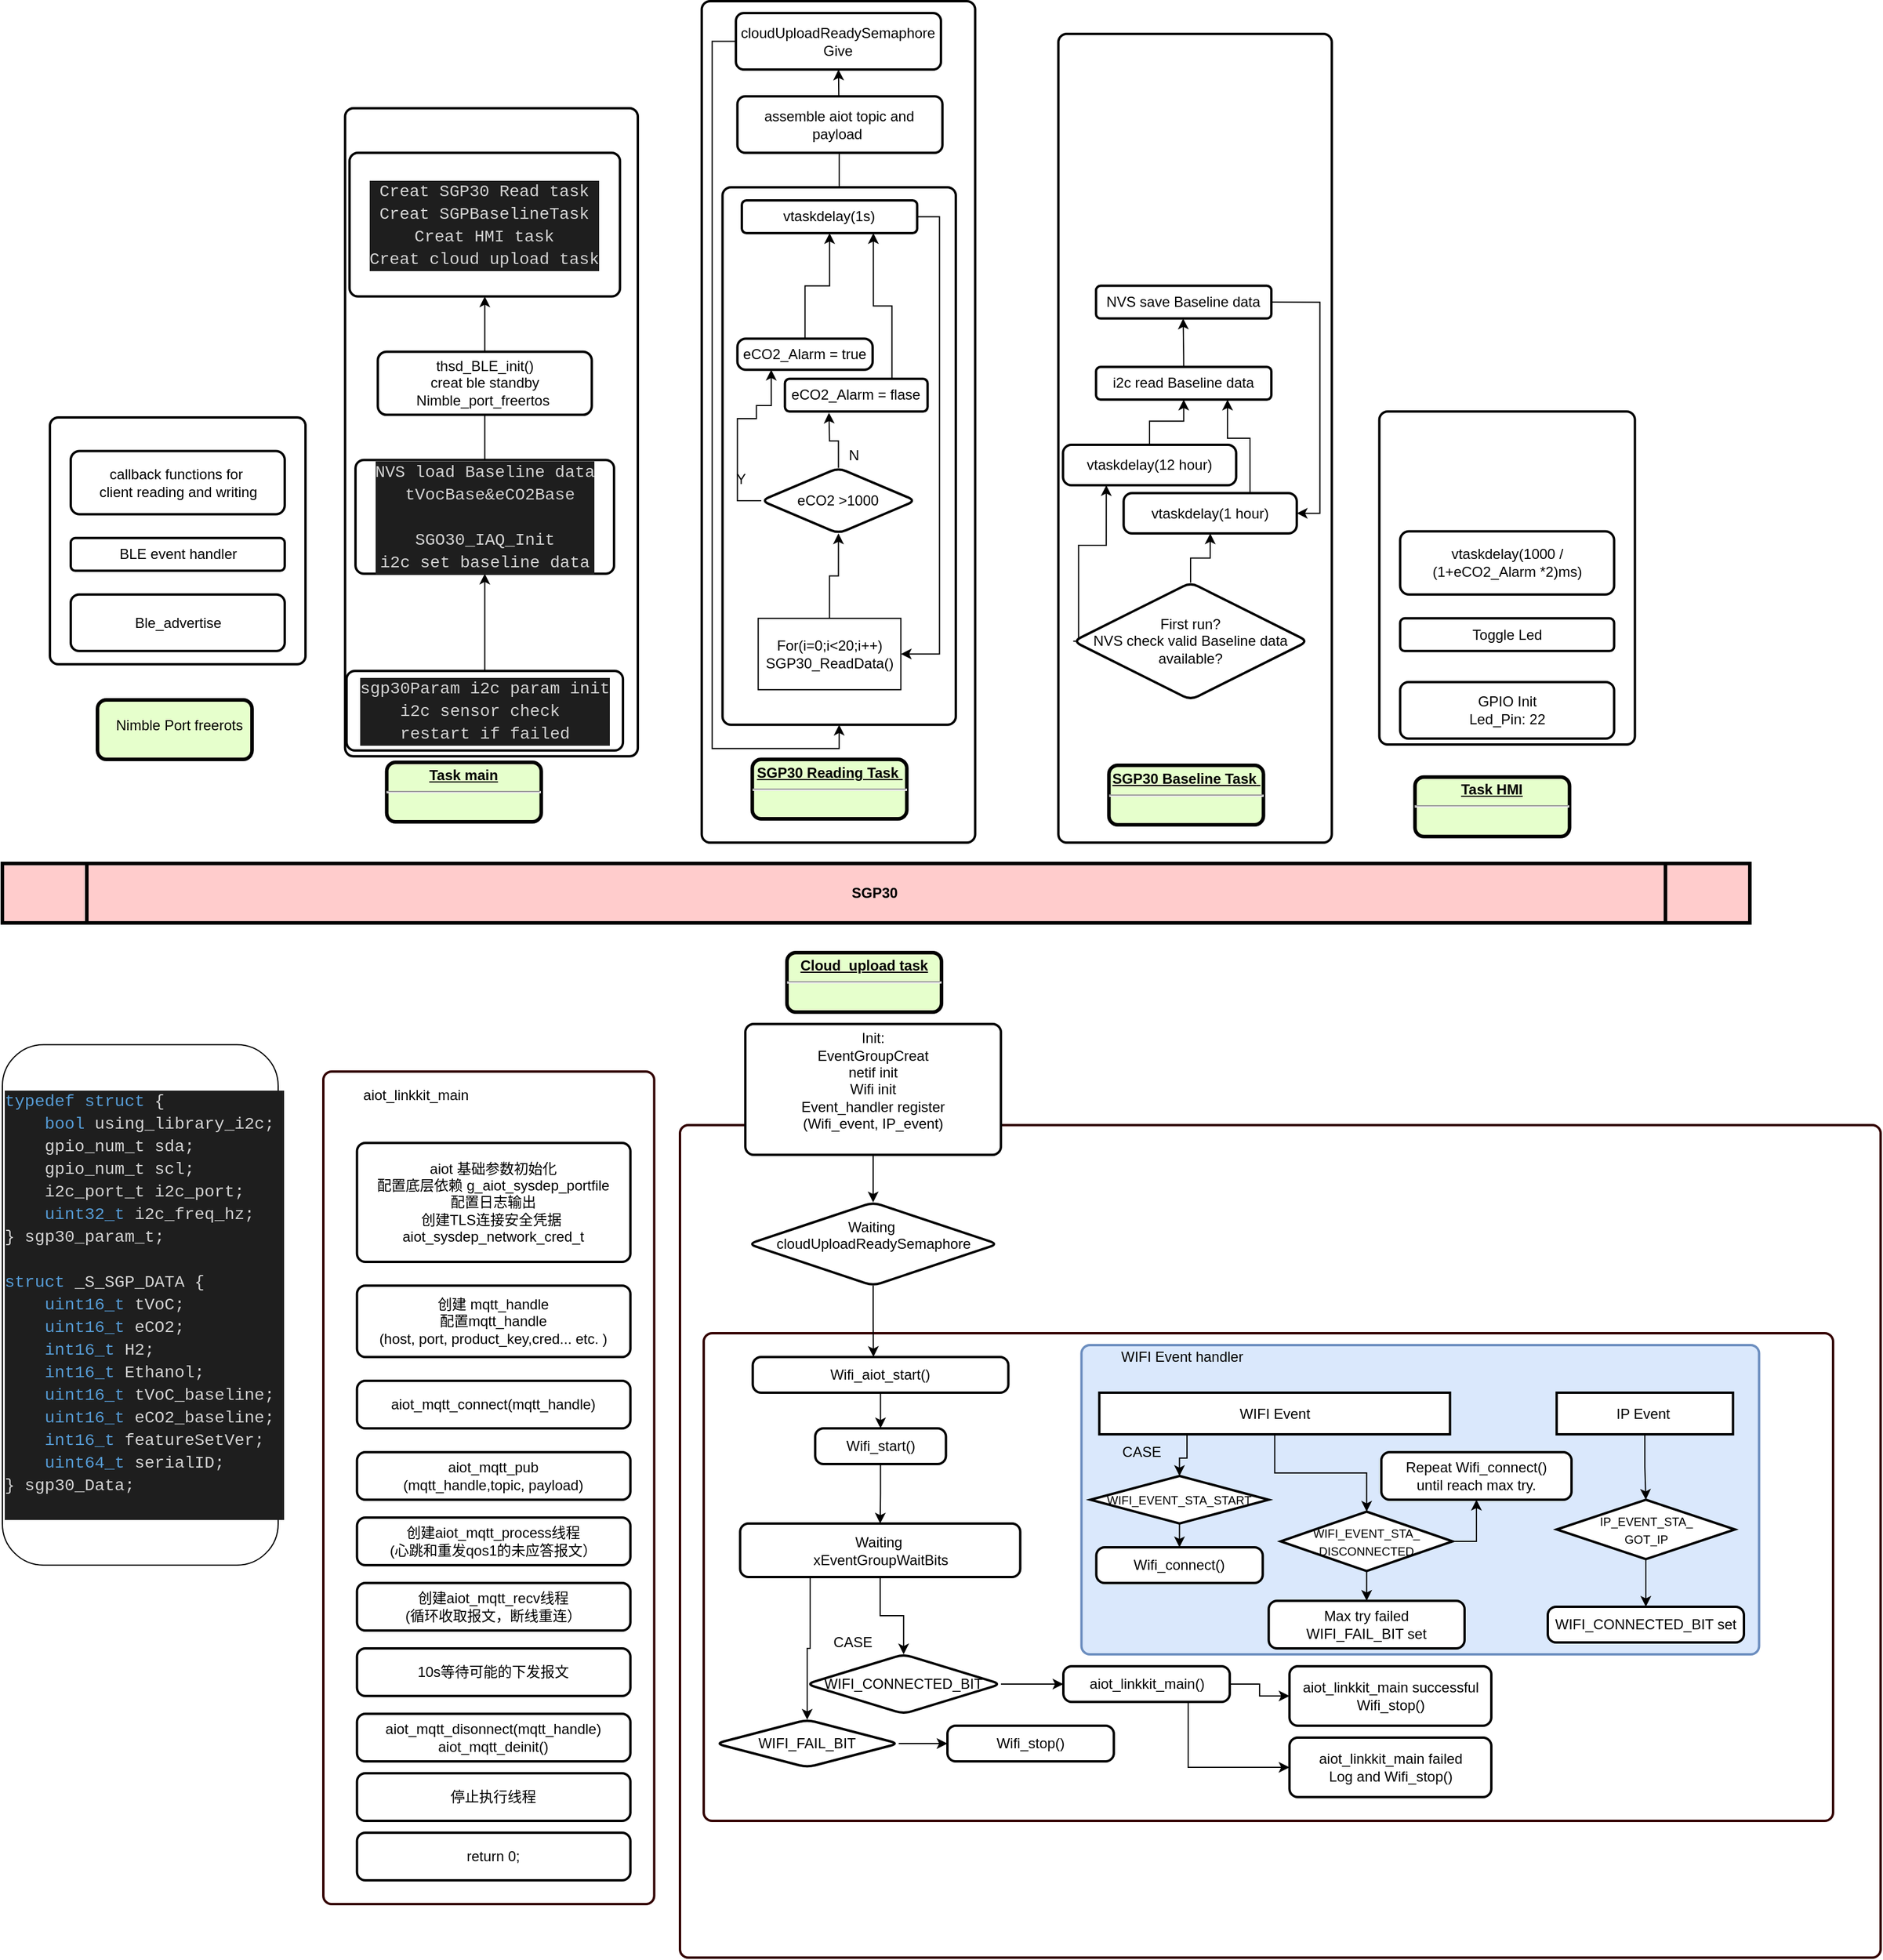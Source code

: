 <mxfile version="14.4.6" type="github"><diagram id="aIBNMCLB5vegAtX76ae7" name="Page-1"><mxGraphModel dx="1662" dy="794" grid="1" gridSize="10" guides="1" tooltips="1" connect="1" arrows="1" fold="1" page="1" pageScale="1" pageWidth="827" pageHeight="1169" math="0" shadow="0"><root><mxCell id="0"/><mxCell id="1" parent="0"/><mxCell id="AfuzpafGXzma_KmkaQMy-56" value="" style="rounded=1;whiteSpace=wrap;html=1;absoluteArcSize=1;arcSize=14;strokeWidth=2;fillColor=#FFFFFF;strokeColor=#330000;" parent="1" vertex="1"><mxGeometry x="600" y="965" width="1010" height="700" as="geometry"/></mxCell><mxCell id="AfuzpafGXzma_KmkaQMy-65" value="" style="rounded=1;whiteSpace=wrap;html=1;absoluteArcSize=1;arcSize=14;strokeWidth=2;fillColor=#FFFFFF;strokeColor=#330000;" parent="1" vertex="1"><mxGeometry x="620" y="1140" width="950" height="410" as="geometry"/></mxCell><mxCell id="AfuzpafGXzma_KmkaQMy-71" value="" style="edgeStyle=orthogonalEdgeStyle;rounded=0;orthogonalLoop=1;jettySize=auto;html=1;" parent="1" source="AfuzpafGXzma_KmkaQMy-57" target="AfuzpafGXzma_KmkaQMy-54" edge="1"><mxGeometry relative="1" as="geometry"/></mxCell><mxCell id="AfuzpafGXzma_KmkaQMy-57" value="Waiting&amp;nbsp;&lt;br&gt;xEventGroupWaitBits" style="rounded=1;whiteSpace=wrap;html=1;absoluteArcSize=1;arcSize=14;strokeWidth=2;" parent="1" vertex="1"><mxGeometry x="650.62" y="1300" width="235.62" height="45" as="geometry"/></mxCell><mxCell id="1z75fBFgBHhC1uhvndQV-83" value="" style="rounded=1;whiteSpace=wrap;html=1;absoluteArcSize=1;arcSize=14;strokeWidth=2;" parent="1" vertex="1"><mxGeometry x="618.31" y="20" width="230" height="707.5" as="geometry"/></mxCell><mxCell id="AfuzpafGXzma_KmkaQMy-3" value="" style="edgeStyle=orthogonalEdgeStyle;rounded=0;orthogonalLoop=1;jettySize=auto;html=1;" parent="1" source="qpSUApoE_brRs-mtpVLS-18" target="AfuzpafGXzma_KmkaQMy-2" edge="1"><mxGeometry relative="1" as="geometry"/></mxCell><mxCell id="qpSUApoE_brRs-mtpVLS-18" value="" style="rounded=1;whiteSpace=wrap;html=1;absoluteArcSize=1;arcSize=14;strokeWidth=2;" parent="1" vertex="1"><mxGeometry x="635.79" y="176.47" width="196.25" height="451.9" as="geometry"/></mxCell><mxCell id="qpSUApoE_brRs-mtpVLS-30" value="" style="rounded=1;whiteSpace=wrap;html=1;absoluteArcSize=1;arcSize=14;strokeWidth=2;" parent="1" vertex="1"><mxGeometry x="1188.31" y="365" width="215" height="280" as="geometry"/></mxCell><mxCell id="1z75fBFgBHhC1uhvndQV-82" value="" style="rounded=1;whiteSpace=wrap;html=1;absoluteArcSize=1;arcSize=14;strokeWidth=2;" parent="1" vertex="1"><mxGeometry x="318.31" y="110" width="246.23" height="544.92" as="geometry"/></mxCell><mxCell id="1z75fBFgBHhC1uhvndQV-1" value="SGP30 " style="shape=process;whiteSpace=wrap;align=center;verticalAlign=middle;size=0.048;fontStyle=1;strokeWidth=3;fillColor=#FFCCCC" parent="1" vertex="1"><mxGeometry x="30" y="745" width="1470" height="50" as="geometry"/></mxCell><mxCell id="1z75fBFgBHhC1uhvndQV-2" value="&lt;p style=&quot;margin: 0px ; margin-top: 4px ; text-align: center ; text-decoration: underline&quot;&gt;&lt;strong&gt;&lt;strong&gt;Task&lt;/strong&gt;&amp;nbsp;main&lt;br&gt;&lt;/strong&gt;&lt;/p&gt;&lt;hr&gt;&lt;p style=&quot;margin: 0px ; margin-left: 8px&quot;&gt;&lt;br&gt;&lt;/p&gt;" style="verticalAlign=middle;align=center;overflow=fill;fontSize=12;fontFamily=Helvetica;html=1;rounded=1;fontStyle=1;strokeWidth=3;fillColor=#E6FFCC" parent="1" vertex="1"><mxGeometry x="353.31" y="660" width="130" height="50" as="geometry"/></mxCell><mxCell id="1z75fBFgBHhC1uhvndQV-80" value="" style="edgeStyle=orthogonalEdgeStyle;rounded=0;orthogonalLoop=1;jettySize=auto;html=1;" parent="1" source="1z75fBFgBHhC1uhvndQV-3" target="1z75fBFgBHhC1uhvndQV-4" edge="1"><mxGeometry relative="1" as="geometry"/></mxCell><mxCell id="1z75fBFgBHhC1uhvndQV-3" value="&lt;div style=&quot;color: rgb(212 , 212 , 212) ; background-color: rgb(30 , 30 , 30) ; font-family: &amp;#34;consolas&amp;#34; , &amp;#34;courier new&amp;#34; , monospace ; line-height: 19px&quot;&gt;&lt;div style=&quot;font-family: &amp;#34;consolas&amp;#34; , &amp;#34;courier new&amp;#34; , monospace ; font-size: 14px ; line-height: 19px&quot;&gt;sgp30Param i2c param init&lt;/div&gt;&lt;div style=&quot;font-family: &amp;#34;consolas&amp;#34; , &amp;#34;courier new&amp;#34; , monospace ; font-size: 14px ; line-height: 19px&quot;&gt;i2c sensor check&amp;nbsp;&lt;/div&gt;&lt;div style=&quot;font-family: &amp;#34;consolas&amp;#34; , &amp;#34;courier new&amp;#34; , monospace ; font-size: 14px ; line-height: 19px&quot;&gt;restart if failed&lt;/div&gt;&lt;/div&gt;" style="rounded=1;whiteSpace=wrap;html=1;absoluteArcSize=1;arcSize=14;strokeWidth=2;" parent="1" vertex="1"><mxGeometry x="319.55" y="583.13" width="232.49" height="66.87" as="geometry"/></mxCell><mxCell id="qpSUApoE_brRs-mtpVLS-2" value="" style="edgeStyle=orthogonalEdgeStyle;rounded=0;orthogonalLoop=1;jettySize=auto;html=1;" parent="1" source="1z75fBFgBHhC1uhvndQV-4" target="qpSUApoE_brRs-mtpVLS-1" edge="1"><mxGeometry relative="1" as="geometry"/></mxCell><mxCell id="1z75fBFgBHhC1uhvndQV-4" value="&lt;div style=&quot;color: rgb(212 , 212 , 212) ; background-color: rgb(30 , 30 , 30) ; font-family: &amp;#34;consolas&amp;#34; , &amp;#34;courier new&amp;#34; , monospace ; font-size: 14px ; line-height: 19px&quot;&gt;NVS load Baseline data&lt;/div&gt;&lt;div style=&quot;color: rgb(212 , 212 , 212) ; background-color: rgb(30 , 30 , 30) ; font-family: &amp;#34;consolas&amp;#34; , &amp;#34;courier new&amp;#34; , monospace ; font-size: 14px ; line-height: 19px&quot;&gt;&amp;nbsp;tVocBase&amp;amp;eCO2Base&lt;/div&gt;&lt;div style=&quot;color: rgb(212 , 212 , 212) ; background-color: rgb(30 , 30 , 30) ; font-family: &amp;#34;consolas&amp;#34; , &amp;#34;courier new&amp;#34; , monospace ; font-size: 14px ; line-height: 19px&quot;&gt;&lt;br&gt;&lt;/div&gt;&lt;div style=&quot;color: rgb(212 , 212 , 212) ; background-color: rgb(30 , 30 , 30) ; font-family: &amp;#34;consolas&amp;#34; , &amp;#34;courier new&amp;#34; , monospace ; font-size: 14px ; line-height: 19px&quot;&gt;SGO30_IAQ_Init&lt;/div&gt;&lt;div style=&quot;color: rgb(212 , 212 , 212) ; background-color: rgb(30 , 30 , 30) ; font-family: &amp;#34;consolas&amp;#34; , &amp;#34;courier new&amp;#34; , monospace ; font-size: 14px ; line-height: 19px&quot;&gt;i2c set baseline data&lt;/div&gt;" style="rounded=1;whiteSpace=wrap;html=1;absoluteArcSize=1;arcSize=14;strokeWidth=2;" parent="1" vertex="1"><mxGeometry x="327.05" y="405.74" width="217.5" height="95.62" as="geometry"/></mxCell><mxCell id="1z75fBFgBHhC1uhvndQV-7" value="&lt;p style=&quot;margin: 0px ; margin-top: 4px ; text-align: center ; text-decoration: underline&quot;&gt;&lt;strong&gt;&lt;strong&gt;SGP30 Reading Task&lt;/strong&gt;&amp;nbsp;&lt;br&gt;&lt;/strong&gt;&lt;/p&gt;&lt;hr&gt;&lt;p style=&quot;margin: 0px ; margin-left: 8px&quot;&gt;&lt;br&gt;&lt;/p&gt;" style="verticalAlign=middle;align=center;overflow=fill;fontSize=12;fontFamily=Helvetica;html=1;rounded=1;fontStyle=1;strokeWidth=3;fillColor=#E6FFCC" parent="1" vertex="1"><mxGeometry x="660.82" y="657.5" width="130" height="50" as="geometry"/></mxCell><mxCell id="qpSUApoE_brRs-mtpVLS-1" value="&lt;div style=&quot;color: rgb(212 , 212 , 212) ; background-color: rgb(30 , 30 , 30) ; font-family: &amp;#34;consolas&amp;#34; , &amp;#34;courier new&amp;#34; , monospace ; font-size: 14px ; line-height: 19px&quot;&gt;Creat SGP30 Read task&lt;/div&gt;&lt;div style=&quot;color: rgb(212 , 212 , 212) ; background-color: rgb(30 , 30 , 30) ; font-family: &amp;#34;consolas&amp;#34; , &amp;#34;courier new&amp;#34; , monospace ; font-size: 14px ; line-height: 19px&quot;&gt;Creat SGPBaselineTask&lt;/div&gt;&lt;div style=&quot;color: rgb(212 , 212 , 212) ; background-color: rgb(30 , 30 , 30) ; font-family: &amp;#34;consolas&amp;#34; , &amp;#34;courier new&amp;#34; , monospace ; font-size: 14px ; line-height: 19px&quot;&gt;Creat HMI task&lt;/div&gt;&lt;div style=&quot;color: rgb(212 , 212 , 212) ; background-color: rgb(30 , 30 , 30) ; font-family: &amp;#34;consolas&amp;#34; , &amp;#34;courier new&amp;#34; , monospace ; font-size: 14px ; line-height: 19px&quot;&gt;Creat cloud upload task&lt;/div&gt;" style="rounded=1;whiteSpace=wrap;html=1;absoluteArcSize=1;arcSize=14;strokeWidth=2;" parent="1" vertex="1"><mxGeometry x="322.06" y="147.5" width="227.49" height="120.7" as="geometry"/></mxCell><mxCell id="qpSUApoE_brRs-mtpVLS-3" value="eCO2 &amp;gt;1000" style="rhombus;whiteSpace=wrap;html=1;rounded=1;strokeWidth=2;arcSize=14;" parent="1" vertex="1"><mxGeometry x="668.31" y="412.42" width="130" height="55.08" as="geometry"/></mxCell><mxCell id="qpSUApoE_brRs-mtpVLS-11" value="" style="edgeStyle=orthogonalEdgeStyle;rounded=0;orthogonalLoop=1;jettySize=auto;html=1;entryX=0.25;entryY=1;entryDx=0;entryDy=0;exitX=0;exitY=0.5;exitDx=0;exitDy=0;" parent="1" source="qpSUApoE_brRs-mtpVLS-3" target="qpSUApoE_brRs-mtpVLS-12" edge="1"><mxGeometry relative="1" as="geometry"><mxPoint x="658.34" y="399.7" as="sourcePoint"/><mxPoint x="568.31" y="457.34" as="targetPoint"/><Array as="points"><mxPoint x="648.31" y="440"/><mxPoint x="648.31" y="371"/><mxPoint x="664.31" y="371"/><mxPoint x="664.31" y="360"/><mxPoint x="676.31" y="360"/></Array></mxGeometry></mxCell><mxCell id="3Hrfc6jVErraSraYbf2L-2" value="" style="edgeStyle=orthogonalEdgeStyle;rounded=0;orthogonalLoop=1;jettySize=auto;html=1;" parent="1" source="qpSUApoE_brRs-mtpVLS-12" target="Un01HnfKfebli6_bDrwn-10" edge="1"><mxGeometry relative="1" as="geometry"/></mxCell><mxCell id="qpSUApoE_brRs-mtpVLS-12" value="eCO2_Alarm = true" style="rounded=1;whiteSpace=wrap;html=1;absoluteArcSize=1;arcSize=14;strokeWidth=2;" parent="1" vertex="1"><mxGeometry x="648.31" y="303.75" width="113.77" height="26.09" as="geometry"/></mxCell><mxCell id="qpSUApoE_brRs-mtpVLS-17" value="Y" style="text;html=1;align=center;verticalAlign=middle;resizable=0;points=[];autosize=1;" parent="1" vertex="1"><mxGeometry x="640.82" y="412.42" width="20" height="20" as="geometry"/></mxCell><mxCell id="qpSUApoE_brRs-mtpVLS-28" value="" style="edgeStyle=orthogonalEdgeStyle;rounded=0;orthogonalLoop=1;jettySize=auto;html=1;exitX=0.5;exitY=0;exitDx=0;exitDy=0;" parent="1" source="qpSUApoE_brRs-mtpVLS-3" edge="1"><mxGeometry relative="1" as="geometry"><mxPoint x="735.81" y="387.5" as="sourcePoint"/><mxPoint x="725.31" y="366" as="targetPoint"/></mxGeometry></mxCell><mxCell id="qpSUApoE_brRs-mtpVLS-29" value="&lt;p style=&quot;margin: 0px ; margin-top: 4px ; text-align: center ; text-decoration: underline&quot;&gt;&lt;strong&gt;&lt;strong&gt;Task&lt;/strong&gt;&amp;nbsp;HMI&lt;br&gt;&lt;/strong&gt;&lt;/p&gt;&lt;hr&gt;&lt;p style=&quot;margin: 0px ; margin-left: 8px&quot;&gt;&lt;br&gt;&lt;/p&gt;" style="verticalAlign=middle;align=center;overflow=fill;fontSize=12;fontFamily=Helvetica;html=1;rounded=1;fontStyle=1;strokeWidth=3;fillColor=#E6FFCC" parent="1" vertex="1"><mxGeometry x="1218.31" y="672.42" width="130" height="50" as="geometry"/></mxCell><mxCell id="qpSUApoE_brRs-mtpVLS-36" value="GPIO Init&lt;br&gt;Led_Pin: 22&lt;br&gt;" style="rounded=1;whiteSpace=wrap;html=1;absoluteArcSize=1;arcSize=14;strokeWidth=2;" parent="1" vertex="1"><mxGeometry x="1205.81" y="592.5" width="180" height="47.5" as="geometry"/></mxCell><mxCell id="qpSUApoE_brRs-mtpVLS-43" value="Toggle Led" style="whiteSpace=wrap;html=1;rounded=1;strokeWidth=2;arcSize=14;" parent="1" vertex="1"><mxGeometry x="1205.81" y="538.9" width="180" height="27.5" as="geometry"/></mxCell><mxCell id="qpSUApoE_brRs-mtpVLS-44" value="vtaskdelay(1000 / (1+eCO2_Alarm *2)ms)" style="whiteSpace=wrap;html=1;rounded=1;strokeWidth=2;arcSize=14;" parent="1" vertex="1"><mxGeometry x="1205.81" y="465.74" width="180" height="53.12" as="geometry"/></mxCell><mxCell id="pYE9BElWbnLyJK9MFPdy-1" value="&lt;div style=&quot;font-family: &amp;#34;consolas&amp;#34; , &amp;#34;courier new&amp;#34; , monospace ; font-size: 14px ; line-height: 19px&quot;&gt;&lt;div style=&quot;color: rgb(212 , 212 , 212) ; background-color: rgb(30 , 30 , 30) ; font-family: &amp;#34;consolas&amp;#34; , &amp;#34;courier new&amp;#34; , monospace ; line-height: 19px&quot;&gt;&lt;div&gt;&lt;span style=&quot;color: #569cd6&quot;&gt;typedef&lt;/span&gt;&amp;nbsp;&lt;span style=&quot;color: #569cd6&quot;&gt;struct&lt;/span&gt;&amp;nbsp;{&lt;/div&gt;&lt;div&gt;&amp;nbsp;&amp;nbsp;&amp;nbsp;&amp;nbsp;&lt;span style=&quot;color: #569cd6&quot;&gt;bool&lt;/span&gt;&amp;nbsp;using_library_i2c;&lt;span style=&quot;color: #6a9955&quot;&gt;&amp;nbsp;&lt;/span&gt;&lt;/div&gt;&lt;div&gt;&amp;nbsp;&amp;nbsp;&amp;nbsp;&amp;nbsp;gpio_num_t&amp;nbsp;sda;&lt;span style=&quot;color: #6a9955&quot;&gt;&amp;nbsp;&lt;/span&gt;&lt;/div&gt;&lt;div&gt;&amp;nbsp;&amp;nbsp;&amp;nbsp;&amp;nbsp;gpio_num_t&amp;nbsp;scl;&lt;span style=&quot;color: #6a9955&quot;&gt;&amp;nbsp;&lt;/span&gt;&lt;/div&gt;&lt;div&gt;&amp;nbsp;&amp;nbsp;&amp;nbsp;&amp;nbsp;i2c_port_t&amp;nbsp;i2c_port;&lt;span style=&quot;color: #6a9955&quot;&gt;&amp;nbsp;&lt;/span&gt;&lt;/div&gt;&lt;div&gt;&amp;nbsp;&amp;nbsp;&amp;nbsp;&amp;nbsp;&lt;span style=&quot;color: #569cd6&quot;&gt;uint32_t&lt;/span&gt;&amp;nbsp;i2c_freq_hz;&lt;span style=&quot;color: #6a9955&quot;&gt;&amp;nbsp;&lt;/span&gt;&lt;/div&gt;&lt;div&gt;}&amp;nbsp;sgp30_param_t;&lt;/div&gt;&lt;div&gt;&lt;br&gt;&lt;/div&gt;&lt;div&gt;&lt;div style=&quot;font-family: &amp;#34;consolas&amp;#34; , &amp;#34;courier new&amp;#34; , monospace ; line-height: 19px&quot;&gt;&lt;div&gt;&lt;span style=&quot;color: #569cd6&quot;&gt;struct&lt;/span&gt;&amp;nbsp;_S_SGP_DATA&amp;nbsp;{&lt;/div&gt;&lt;div&gt;&amp;nbsp;&amp;nbsp;&amp;nbsp;&amp;nbsp;&lt;span style=&quot;color: #569cd6&quot;&gt;uint16_t&lt;/span&gt;&amp;nbsp;tVoC;&lt;span style=&quot;color: #6a9955&quot;&gt;&amp;nbsp; &amp;nbsp; &amp;nbsp;&lt;/span&gt;&lt;/div&gt;&lt;div&gt;&amp;nbsp;&amp;nbsp;&amp;nbsp;&amp;nbsp;&lt;span style=&quot;color: #569cd6&quot;&gt;uint16_t&lt;/span&gt;&amp;nbsp;eCO2;&lt;span style=&quot;color: #6a9955&quot;&gt;&amp;nbsp; &amp;nbsp;&amp;nbsp;&lt;/span&gt;&lt;/div&gt;&lt;div&gt;&amp;nbsp;&amp;nbsp;&amp;nbsp;&amp;nbsp;&lt;span style=&quot;color: #569cd6&quot;&gt;int16_t&lt;/span&gt;&amp;nbsp;H2;&lt;/div&gt;&lt;div&gt;&amp;nbsp;&amp;nbsp;&amp;nbsp;&amp;nbsp;&lt;span style=&quot;color: #569cd6&quot;&gt;int16_t&lt;/span&gt;&amp;nbsp;Ethanol;&lt;/div&gt;&lt;div&gt;&amp;nbsp;&amp;nbsp;&amp;nbsp;&amp;nbsp;&lt;span style=&quot;color: #569cd6&quot;&gt;uint16_t&lt;/span&gt;&amp;nbsp;tVoC_baseline;&lt;span style=&quot;color: #6a9955&quot;&gt;&amp;nbsp;&lt;/span&gt;&lt;/div&gt;&lt;div&gt;&amp;nbsp;&amp;nbsp;&amp;nbsp;&amp;nbsp;&lt;span style=&quot;color: #569cd6&quot;&gt;uint16_t&lt;/span&gt;&amp;nbsp;eCO2_baseline;&lt;span style=&quot;color: #6a9955&quot;&gt;&amp;nbsp;&lt;/span&gt;&lt;/div&gt;&lt;div&gt;&amp;nbsp;&amp;nbsp;&amp;nbsp;&amp;nbsp;&lt;span style=&quot;color: #569cd6&quot;&gt;int16_t&lt;/span&gt;&amp;nbsp;featureSetVer;&lt;/div&gt;&lt;div&gt;&amp;nbsp;&amp;nbsp;&amp;nbsp;&amp;nbsp;&lt;span style=&quot;color: #569cd6&quot;&gt;uint64_t&lt;/span&gt;&amp;nbsp;serialID;&lt;/div&gt;&lt;div&gt;}&amp;nbsp;sgp30_Data;&lt;/div&gt;&lt;/div&gt;&lt;/div&gt;&lt;div&gt;&lt;br&gt;&lt;/div&gt;&lt;/div&gt;&lt;/div&gt;" style="rounded=1;whiteSpace=wrap;html=1;align=left;" parent="1" vertex="1"><mxGeometry x="30" y="897.35" width="232" height="437.65" as="geometry"/></mxCell><mxCell id="Un01HnfKfebli6_bDrwn-12" value="" style="edgeStyle=orthogonalEdgeStyle;rounded=0;orthogonalLoop=1;jettySize=auto;html=1;entryX=1;entryY=0.5;entryDx=0;entryDy=0;exitX=1;exitY=0.5;exitDx=0;exitDy=0;" parent="1" source="Un01HnfKfebli6_bDrwn-10" target="AfuzpafGXzma_KmkaQMy-1" edge="1"><mxGeometry relative="1" as="geometry"><mxPoint x="790.81" y="540" as="targetPoint"/><Array as="points"><mxPoint x="818.31" y="201"/><mxPoint x="818.31" y="569"/></Array></mxGeometry></mxCell><mxCell id="Un01HnfKfebli6_bDrwn-10" value="vtaskdelay(1s)" style="whiteSpace=wrap;html=1;rounded=1;strokeWidth=2;arcSize=14;" parent="1" vertex="1"><mxGeometry x="652.05" y="187.5" width="147.49" height="27.5" as="geometry"/></mxCell><mxCell id="ufi4V1U7AW8aj_9xYBH5-1" value="" style="edgeStyle=orthogonalEdgeStyle;rounded=0;orthogonalLoop=1;jettySize=auto;html=1;exitX=0.75;exitY=0;exitDx=0;exitDy=0;entryX=0.75;entryY=1;entryDx=0;entryDy=0;" parent="1" source="3Hrfc6jVErraSraYbf2L-1" target="Un01HnfKfebli6_bDrwn-10" edge="1"><mxGeometry relative="1" as="geometry"><mxPoint x="798.31" y="329.84" as="sourcePoint"/><mxPoint x="798.345" y="284.84" as="targetPoint"/></mxGeometry></mxCell><mxCell id="ufi4V1U7AW8aj_9xYBH5-6" value="N" style="text;html=1;align=center;verticalAlign=middle;resizable=0;points=[];autosize=1;" parent="1" vertex="1"><mxGeometry x="736.05" y="392.42" width="20" height="20" as="geometry"/></mxCell><mxCell id="3Hrfc6jVErraSraYbf2L-1" value="eCO2_Alarm = flase" style="whiteSpace=wrap;html=1;rounded=1;strokeWidth=2;arcSize=14;" parent="1" vertex="1"><mxGeometry x="688.31" y="337.5" width="120" height="27.5" as="geometry"/></mxCell><mxCell id="3Hrfc6jVErraSraYbf2L-3" value="" style="rounded=1;whiteSpace=wrap;html=1;absoluteArcSize=1;arcSize=14;strokeWidth=2;" parent="1" vertex="1"><mxGeometry x="918.31" y="47.5" width="230" height="680" as="geometry"/></mxCell><mxCell id="3Hrfc6jVErraSraYbf2L-4" value="&lt;p style=&quot;margin: 0px ; margin-top: 4px ; text-align: center ; text-decoration: underline&quot;&gt;&lt;strong&gt;&lt;strong&gt;SGP30 Baseline Task&lt;/strong&gt;&amp;nbsp;&lt;br&gt;&lt;/strong&gt;&lt;/p&gt;&lt;hr&gt;&lt;p style=&quot;margin: 0px ; margin-left: 8px&quot;&gt;&lt;br&gt;&lt;/p&gt;" style="verticalAlign=middle;align=center;overflow=fill;fontSize=12;fontFamily=Helvetica;html=1;rounded=1;fontStyle=1;strokeWidth=3;fillColor=#E6FFCC" parent="1" vertex="1"><mxGeometry x="960.82" y="662.5" width="130" height="50" as="geometry"/></mxCell><mxCell id="3Hrfc6jVErraSraYbf2L-9" value="Y" style="text;html=1;align=center;verticalAlign=middle;resizable=0;points=[];autosize=1;" parent="1" vertex="1"><mxGeometry x="940.82" y="412.42" width="20" height="20" as="geometry"/></mxCell><mxCell id="3Hrfc6jVErraSraYbf2L-10" value="vtaskdelay(1 hour)" style="rounded=1;whiteSpace=wrap;html=1;absoluteArcSize=1;arcSize=14;strokeWidth=2;" parent="1" vertex="1"><mxGeometry x="973.23" y="433.6" width="145.63" height="33.9" as="geometry"/></mxCell><mxCell id="3Hrfc6jVErraSraYbf2L-11" value="" style="edgeStyle=orthogonalEdgeStyle;rounded=0;orthogonalLoop=1;jettySize=auto;html=1;exitX=0.5;exitY=0;exitDx=0;exitDy=0;entryX=0.5;entryY=1;entryDx=0;entryDy=0;" parent="1" source="3Hrfc6jVErraSraYbf2L-16" target="3Hrfc6jVErraSraYbf2L-23" edge="1"><mxGeometry relative="1" as="geometry"><mxPoint x="1025.79" y="412.42" as="sourcePoint"/><mxPoint x="1025.31" y="387.5" as="targetPoint"/><Array as="points"><mxPoint x="1023.31" y="318.5"/><mxPoint x="1023.31" y="318.5"/><mxPoint x="1023.31" y="286.5"/></Array></mxGeometry></mxCell><mxCell id="3Hrfc6jVErraSraYbf2L-15" value="N" style="text;html=1;align=center;verticalAlign=middle;resizable=0;points=[];autosize=1;" parent="1" vertex="1"><mxGeometry x="1036.05" y="392.42" width="20" height="20" as="geometry"/></mxCell><mxCell id="3Hrfc6jVErraSraYbf2L-16" value="i2c read Baseline data" style="whiteSpace=wrap;html=1;rounded=1;strokeWidth=2;arcSize=14;" parent="1" vertex="1"><mxGeometry x="950" y="327.5" width="147.49" height="27.5" as="geometry"/></mxCell><mxCell id="3Hrfc6jVErraSraYbf2L-19" value="" style="edgeStyle=orthogonalEdgeStyle;rounded=0;orthogonalLoop=1;jettySize=auto;html=1;entryX=0.5;entryY=1;entryDx=0;entryDy=0;" parent="1" source="3Hrfc6jVErraSraYbf2L-17" target="3Hrfc6jVErraSraYbf2L-10" edge="1"><mxGeometry relative="1" as="geometry"/></mxCell><mxCell id="3Hrfc6jVErraSraYbf2L-20" value="" style="edgeStyle=orthogonalEdgeStyle;rounded=0;orthogonalLoop=1;jettySize=auto;html=1;entryX=0.25;entryY=1;entryDx=0;entryDy=0;exitX=0;exitY=0.5;exitDx=0;exitDy=0;" parent="1" source="3Hrfc6jVErraSraYbf2L-17" target="3Hrfc6jVErraSraYbf2L-18" edge="1"><mxGeometry relative="1" as="geometry"><Array as="points"><mxPoint x="935.31" y="477.5"/><mxPoint x="958.31" y="477.5"/></Array></mxGeometry></mxCell><mxCell id="3Hrfc6jVErraSraYbf2L-17" value="First run?&lt;br&gt;NVS check valid Baseline data available?" style="rhombus;whiteSpace=wrap;html=1;rounded=1;strokeWidth=2;arcSize=14;" parent="1" vertex="1"><mxGeometry x="930.83" y="508.86" width="197.48" height="98.64" as="geometry"/></mxCell><mxCell id="3Hrfc6jVErraSraYbf2L-21" value="" style="edgeStyle=orthogonalEdgeStyle;rounded=0;orthogonalLoop=1;jettySize=auto;html=1;" parent="1" source="3Hrfc6jVErraSraYbf2L-18" target="3Hrfc6jVErraSraYbf2L-16" edge="1"><mxGeometry relative="1" as="geometry"/></mxCell><mxCell id="3Hrfc6jVErraSraYbf2L-18" value="vtaskdelay(12 hour)" style="rounded=1;whiteSpace=wrap;html=1;absoluteArcSize=1;arcSize=14;strokeWidth=2;" parent="1" vertex="1"><mxGeometry x="922.22" y="393.05" width="145.63" height="33.9" as="geometry"/></mxCell><mxCell id="3Hrfc6jVErraSraYbf2L-22" value="" style="edgeStyle=orthogonalEdgeStyle;rounded=0;orthogonalLoop=1;jettySize=auto;html=1;exitX=0.73;exitY=-0.015;exitDx=0;exitDy=0;exitPerimeter=0;entryX=0.75;entryY=1;entryDx=0;entryDy=0;" parent="1" source="3Hrfc6jVErraSraYbf2L-10" target="3Hrfc6jVErraSraYbf2L-16" edge="1"><mxGeometry relative="1" as="geometry"><mxPoint x="1007.143" y="502.5" as="sourcePoint"/><mxPoint x="1035.727" y="475.0" as="targetPoint"/><Array as="points"><mxPoint x="1079.31" y="387.5"/><mxPoint x="1060.31" y="387.5"/></Array></mxGeometry></mxCell><mxCell id="3Hrfc6jVErraSraYbf2L-23" value="NVS save Baseline data" style="whiteSpace=wrap;html=1;rounded=1;strokeWidth=2;arcSize=14;" parent="1" vertex="1"><mxGeometry x="950" y="259.3" width="147.49" height="27.5" as="geometry"/></mxCell><mxCell id="3Hrfc6jVErraSraYbf2L-26" value="" style="edgeStyle=orthogonalEdgeStyle;rounded=0;orthogonalLoop=1;jettySize=auto;html=1;entryX=1;entryY=0.5;entryDx=0;entryDy=0;exitX=1;exitY=0.5;exitDx=0;exitDy=0;" parent="1" source="3Hrfc6jVErraSraYbf2L-23" target="3Hrfc6jVErraSraYbf2L-10" edge="1"><mxGeometry relative="1" as="geometry"><mxPoint x="1039.56" y="518.865" as="sourcePoint"/><mxPoint x="1069.075" y="477.5" as="targetPoint"/><Array as="points"><mxPoint x="1138.31" y="273.5"/><mxPoint x="1138.31" y="450.5"/></Array></mxGeometry></mxCell><mxCell id="3Hrfc6jVErraSraYbf2L-27" value="" style="edgeStyle=orthogonalEdgeStyle;rounded=0;orthogonalLoop=1;jettySize=auto;html=1;entryX=0.5;entryY=1;entryDx=0;entryDy=0;exitX=0.5;exitY=0;exitDx=0;exitDy=0;" parent="1" source="AfuzpafGXzma_KmkaQMy-1" target="qpSUApoE_brRs-mtpVLS-3" edge="1"><mxGeometry relative="1" as="geometry"/></mxCell><mxCell id="AfuzpafGXzma_KmkaQMy-1" value="For(i=0;i&amp;lt;20;i++)&lt;br&gt;SGP30_ReadData()" style="rounded=0;whiteSpace=wrap;html=1;" parent="1" vertex="1"><mxGeometry x="665.79" y="538.9" width="120" height="60" as="geometry"/></mxCell><mxCell id="AfuzpafGXzma_KmkaQMy-4" value="" style="edgeStyle=orthogonalEdgeStyle;rounded=0;orthogonalLoop=1;jettySize=auto;html=1;entryX=0.5;entryY=1;entryDx=0;entryDy=0;exitX=0;exitY=0.5;exitDx=0;exitDy=0;" parent="1" source="AfuzpafGXzma_KmkaQMy-2" target="qpSUApoE_brRs-mtpVLS-18" edge="1"><mxGeometry relative="1" as="geometry"/></mxCell><mxCell id="AfuzpafGXzma_KmkaQMy-2" value="cloudUploadReadySemaphore&lt;br&gt;Give" style="whiteSpace=wrap;html=1;rounded=1;strokeWidth=2;arcSize=14;" parent="1" vertex="1"><mxGeometry x="647.06" y="30" width="172.49" height="47.5" as="geometry"/></mxCell><mxCell id="AfuzpafGXzma_KmkaQMy-5" value="&lt;p style=&quot;margin: 0px ; margin-top: 4px ; text-align: center ; text-decoration: underline&quot;&gt;&lt;strong&gt;Cloud_upload task&lt;/strong&gt;&lt;/p&gt;&lt;hr&gt;&lt;p style=&quot;margin: 0px ; margin-left: 8px&quot;&gt;&lt;br&gt;&lt;/p&gt;" style="verticalAlign=middle;align=center;overflow=fill;fontSize=12;fontFamily=Helvetica;html=1;rounded=1;fontStyle=1;strokeWidth=3;fillColor=#E6FFCC" parent="1" vertex="1"><mxGeometry x="690" y="820" width="130" height="50" as="geometry"/></mxCell><mxCell id="AfuzpafGXzma_KmkaQMy-66" value="" style="edgeStyle=orthogonalEdgeStyle;rounded=0;orthogonalLoop=1;jettySize=auto;html=1;exitX=0.5;exitY=1;exitDx=0;exitDy=0;" parent="1" source="AfuzpafGXzma_KmkaQMy-7" target="AfuzpafGXzma_KmkaQMy-8" edge="1"><mxGeometry relative="1" as="geometry"><mxPoint x="762.5" y="1120" as="sourcePoint"/></mxGeometry></mxCell><mxCell id="AfuzpafGXzma_KmkaQMy-7" value="Init:&lt;br&gt;EventGroupCreat&lt;br&gt;netif init&lt;br&gt;Wifi init&lt;br&gt;Event_handler register&lt;br&gt;(Wifi_event, IP_event)&lt;br&gt;&lt;br&gt;" style="rounded=1;whiteSpace=wrap;html=1;absoluteArcSize=1;arcSize=14;strokeWidth=2;" parent="1" vertex="1"><mxGeometry x="655" y="880" width="215" height="110" as="geometry"/></mxCell><mxCell id="AfuzpafGXzma_KmkaQMy-67" value="" style="edgeStyle=orthogonalEdgeStyle;rounded=0;orthogonalLoop=1;jettySize=auto;html=1;entryX=0.472;entryY=-0.002;entryDx=0;entryDy=0;entryPerimeter=0;" parent="1" source="AfuzpafGXzma_KmkaQMy-8" target="AfuzpafGXzma_KmkaQMy-9" edge="1"><mxGeometry relative="1" as="geometry"/></mxCell><mxCell id="AfuzpafGXzma_KmkaQMy-8" value="Waiting&amp;nbsp;&lt;br&gt;cloudUploadReadySemaphore&lt;br&gt;&lt;br&gt;" style="rhombus;whiteSpace=wrap;html=1;rounded=1;strokeWidth=2;arcSize=14;" parent="1" vertex="1"><mxGeometry x="657.5" y="1030" width="210" height="70" as="geometry"/></mxCell><mxCell id="AfuzpafGXzma_KmkaQMy-68" value="" style="edgeStyle=orthogonalEdgeStyle;rounded=0;orthogonalLoop=1;jettySize=auto;html=1;" parent="1" source="AfuzpafGXzma_KmkaQMy-9" target="AfuzpafGXzma_KmkaQMy-11" edge="1"><mxGeometry relative="1" as="geometry"/></mxCell><mxCell id="AfuzpafGXzma_KmkaQMy-9" value="Wifi_aiot_start()" style="rounded=1;whiteSpace=wrap;html=1;absoluteArcSize=1;arcSize=14;strokeWidth=2;" parent="1" vertex="1"><mxGeometry x="661.24" y="1160" width="215" height="30" as="geometry"/></mxCell><mxCell id="AfuzpafGXzma_KmkaQMy-70" value="" style="edgeStyle=orthogonalEdgeStyle;rounded=0;orthogonalLoop=1;jettySize=auto;html=1;" parent="1" source="AfuzpafGXzma_KmkaQMy-11" target="AfuzpafGXzma_KmkaQMy-57" edge="1"><mxGeometry relative="1" as="geometry"/></mxCell><mxCell id="AfuzpafGXzma_KmkaQMy-11" value="Wifi_start()" style="rounded=1;whiteSpace=wrap;html=1;absoluteArcSize=1;arcSize=14;strokeWidth=2;" parent="1" vertex="1"><mxGeometry x="713.74" y="1220" width="110" height="30" as="geometry"/></mxCell><mxCell id="AfuzpafGXzma_KmkaQMy-13" value="" style="rounded=1;whiteSpace=wrap;html=1;absoluteArcSize=1;arcSize=14;strokeWidth=2;fillColor=#dae8fc;strokeColor=#6c8ebf;" parent="1" vertex="1"><mxGeometry x="937.75" y="1150" width="570" height="260" as="geometry"/></mxCell><mxCell id="AfuzpafGXzma_KmkaQMy-14" value="" style="edgeStyle=orthogonalEdgeStyle;rounded=0;orthogonalLoop=1;jettySize=auto;html=1;exitX=0.25;exitY=1;exitDx=0;exitDy=0;" parent="1" source="AfuzpafGXzma_KmkaQMy-15" target="AfuzpafGXzma_KmkaQMy-16" edge="1"><mxGeometry relative="1" as="geometry"/></mxCell><mxCell id="AfuzpafGXzma_KmkaQMy-19" value="" style="edgeStyle=orthogonalEdgeStyle;rounded=0;orthogonalLoop=1;jettySize=auto;html=1;" parent="1" source="AfuzpafGXzma_KmkaQMy-15" target="AfuzpafGXzma_KmkaQMy-18" edge="1"><mxGeometry relative="1" as="geometry"/></mxCell><mxCell id="AfuzpafGXzma_KmkaQMy-15" value="WIFI Event" style="whiteSpace=wrap;html=1;strokeWidth=2;" parent="1" vertex="1"><mxGeometry x="952.75" y="1190" width="295" height="35" as="geometry"/></mxCell><mxCell id="AfuzpafGXzma_KmkaQMy-29" value="" style="edgeStyle=orthogonalEdgeStyle;rounded=0;orthogonalLoop=1;jettySize=auto;html=1;" parent="1" source="AfuzpafGXzma_KmkaQMy-16" target="AfuzpafGXzma_KmkaQMy-20" edge="1"><mxGeometry relative="1" as="geometry"/></mxCell><mxCell id="AfuzpafGXzma_KmkaQMy-16" value="&lt;font style=&quot;font-size: 10px&quot;&gt;WIFI_EVENT_STA_START&lt;/font&gt;" style="rhombus;whiteSpace=wrap;html=1;strokeWidth=2;" parent="1" vertex="1"><mxGeometry x="945.23" y="1260" width="150" height="40" as="geometry"/></mxCell><mxCell id="AfuzpafGXzma_KmkaQMy-17" value="CASE" style="text;html=1;align=center;verticalAlign=middle;resizable=0;points=[];autosize=1;" parent="1" vertex="1"><mxGeometry x="962.75" y="1230" width="50" height="20" as="geometry"/></mxCell><mxCell id="AfuzpafGXzma_KmkaQMy-26" value="" style="edgeStyle=orthogonalEdgeStyle;rounded=0;orthogonalLoop=1;jettySize=auto;html=1;" parent="1" source="AfuzpafGXzma_KmkaQMy-18" target="AfuzpafGXzma_KmkaQMy-25" edge="1"><mxGeometry relative="1" as="geometry"/></mxCell><mxCell id="AfuzpafGXzma_KmkaQMy-28" value="" style="edgeStyle=orthogonalEdgeStyle;rounded=0;orthogonalLoop=1;jettySize=auto;html=1;entryX=0.5;entryY=1;entryDx=0;entryDy=0;" parent="1" source="AfuzpafGXzma_KmkaQMy-18" target="AfuzpafGXzma_KmkaQMy-21" edge="1"><mxGeometry relative="1" as="geometry"><Array as="points"><mxPoint x="1270" y="1315"/></Array></mxGeometry></mxCell><mxCell id="AfuzpafGXzma_KmkaQMy-18" value="&lt;font style=&quot;font-size: 10px&quot;&gt;WIFI_EVENT_STA_&lt;br&gt;DISCONNECTED&lt;br&gt;&lt;/font&gt;" style="rhombus;whiteSpace=wrap;html=1;strokeWidth=2;" parent="1" vertex="1"><mxGeometry x="1105.26" y="1290" width="144.74" height="50" as="geometry"/></mxCell><mxCell id="AfuzpafGXzma_KmkaQMy-20" value="Wifi_connect()" style="rounded=1;whiteSpace=wrap;html=1;absoluteArcSize=1;arcSize=14;strokeWidth=2;" parent="1" vertex="1"><mxGeometry x="950.23" y="1320" width="139.99" height="30" as="geometry"/></mxCell><mxCell id="AfuzpafGXzma_KmkaQMy-21" value="Repeat Wifi_connect()&lt;br&gt;until reach max try." style="rounded=1;whiteSpace=wrap;html=1;absoluteArcSize=1;arcSize=14;strokeWidth=2;" parent="1" vertex="1"><mxGeometry x="1190" y="1240" width="160" height="40" as="geometry"/></mxCell><mxCell id="AfuzpafGXzma_KmkaQMy-30" value="" style="edgeStyle=orthogonalEdgeStyle;rounded=0;orthogonalLoop=1;jettySize=auto;html=1;" parent="1" source="AfuzpafGXzma_KmkaQMy-23" target="AfuzpafGXzma_KmkaQMy-24" edge="1"><mxGeometry relative="1" as="geometry"/></mxCell><mxCell id="AfuzpafGXzma_KmkaQMy-23" value="IP Event&amp;nbsp;" style="whiteSpace=wrap;html=1;strokeWidth=2;" parent="1" vertex="1"><mxGeometry x="1337.5" y="1190" width="148.31" height="35" as="geometry"/></mxCell><mxCell id="AfuzpafGXzma_KmkaQMy-31" value="" style="edgeStyle=orthogonalEdgeStyle;rounded=0;orthogonalLoop=1;jettySize=auto;html=1;" parent="1" source="AfuzpafGXzma_KmkaQMy-24" target="AfuzpafGXzma_KmkaQMy-27" edge="1"><mxGeometry relative="1" as="geometry"/></mxCell><mxCell id="AfuzpafGXzma_KmkaQMy-24" value="&lt;font style=&quot;font-size: 10px&quot;&gt;IP_EVENT_STA_&lt;br&gt;GOT_IP&lt;br&gt;&lt;/font&gt;" style="rhombus;whiteSpace=wrap;html=1;strokeWidth=2;" parent="1" vertex="1"><mxGeometry x="1337.5" y="1280" width="150" height="50" as="geometry"/></mxCell><mxCell id="AfuzpafGXzma_KmkaQMy-25" value="Max try failed&lt;br&gt;WIFI_FAIL_BIT set" style="rounded=1;whiteSpace=wrap;html=1;absoluteArcSize=1;arcSize=14;strokeWidth=2;" parent="1" vertex="1"><mxGeometry x="1095.26" y="1365" width="164.74" height="40" as="geometry"/></mxCell><mxCell id="AfuzpafGXzma_KmkaQMy-27" value="WIFI_CONNECTED_BIT set" style="rounded=1;whiteSpace=wrap;html=1;absoluteArcSize=1;arcSize=14;strokeWidth=2;" parent="1" vertex="1"><mxGeometry x="1330" y="1370" width="165" height="30" as="geometry"/></mxCell><mxCell id="AfuzpafGXzma_KmkaQMy-33" value="WIFI Event handler" style="text;html=1;strokeColor=none;fillColor=none;align=center;verticalAlign=middle;whiteSpace=wrap;rounded=0;" parent="1" vertex="1"><mxGeometry x="945.26" y="1150" width="155" height="20" as="geometry"/></mxCell><mxCell id="AfuzpafGXzma_KmkaQMy-40" value="CASE" style="text;html=1;align=center;verticalAlign=middle;resizable=0;points=[];autosize=1;" parent="1" vertex="1"><mxGeometry x="720" y="1390" width="50" height="20" as="geometry"/></mxCell><mxCell id="AfuzpafGXzma_KmkaQMy-64" value="" style="edgeStyle=orthogonalEdgeStyle;rounded=0;orthogonalLoop=1;jettySize=auto;html=1;" parent="1" source="AfuzpafGXzma_KmkaQMy-51" target="AfuzpafGXzma_KmkaQMy-60" edge="1"><mxGeometry relative="1" as="geometry"/></mxCell><mxCell id="vNmSyB1-XZqPfLR8_HxC-4" value="" style="edgeStyle=orthogonalEdgeStyle;rounded=0;orthogonalLoop=1;jettySize=auto;html=1;entryX=0;entryY=0.5;entryDx=0;entryDy=0;exitX=0.75;exitY=1;exitDx=0;exitDy=0;" parent="1" source="AfuzpafGXzma_KmkaQMy-51" target="vNmSyB1-XZqPfLR8_HxC-3" edge="1"><mxGeometry relative="1" as="geometry"/></mxCell><mxCell id="AfuzpafGXzma_KmkaQMy-51" value="aiot_linkkit_main()" style="rounded=1;whiteSpace=wrap;html=1;absoluteArcSize=1;arcSize=14;strokeWidth=2;" parent="1" vertex="1"><mxGeometry x="922.51" y="1420" width="139.99" height="30" as="geometry"/></mxCell><mxCell id="AfuzpafGXzma_KmkaQMy-63" value="" style="edgeStyle=orthogonalEdgeStyle;rounded=0;orthogonalLoop=1;jettySize=auto;html=1;" parent="1" source="AfuzpafGXzma_KmkaQMy-53" target="AfuzpafGXzma_KmkaQMy-61" edge="1"><mxGeometry relative="1" as="geometry"/></mxCell><mxCell id="AfuzpafGXzma_KmkaQMy-53" value="WIFI_FAIL_BIT" style="rhombus;whiteSpace=wrap;html=1;rounded=1;strokeWidth=2;arcSize=14;" parent="1" vertex="1"><mxGeometry x="630" y="1465" width="154" height="40" as="geometry"/></mxCell><mxCell id="AfuzpafGXzma_KmkaQMy-62" value="" style="edgeStyle=orthogonalEdgeStyle;rounded=0;orthogonalLoop=1;jettySize=auto;html=1;" parent="1" source="AfuzpafGXzma_KmkaQMy-54" target="AfuzpafGXzma_KmkaQMy-51" edge="1"><mxGeometry relative="1" as="geometry"/></mxCell><mxCell id="AfuzpafGXzma_KmkaQMy-54" value="WIFI_CONNECTED_BIT" style="rhombus;whiteSpace=wrap;html=1;rounded=1;strokeWidth=2;arcSize=14;" parent="1" vertex="1"><mxGeometry x="706.27" y="1410" width="163.73" height="50" as="geometry"/></mxCell><mxCell id="AfuzpafGXzma_KmkaQMy-60" value="aiot_linkkit_main successful&lt;br&gt;Wifi_stop()" style="rounded=1;whiteSpace=wrap;html=1;absoluteArcSize=1;arcSize=14;strokeWidth=2;" parent="1" vertex="1"><mxGeometry x="1112.73" y="1420" width="169.78" height="50" as="geometry"/></mxCell><mxCell id="AfuzpafGXzma_KmkaQMy-61" value="Wifi_stop()" style="rounded=1;whiteSpace=wrap;html=1;absoluteArcSize=1;arcSize=14;strokeWidth=2;" parent="1" vertex="1"><mxGeometry x="825" y="1470" width="139.99" height="30" as="geometry"/></mxCell><mxCell id="AfuzpafGXzma_KmkaQMy-69" style="edgeStyle=orthogonalEdgeStyle;rounded=0;orthogonalLoop=1;jettySize=auto;html=1;exitX=0.5;exitY=1;exitDx=0;exitDy=0;" parent="1" source="AfuzpafGXzma_KmkaQMy-9" target="AfuzpafGXzma_KmkaQMy-9" edge="1"><mxGeometry relative="1" as="geometry"/></mxCell><mxCell id="AfuzpafGXzma_KmkaQMy-72" value="" style="edgeStyle=orthogonalEdgeStyle;rounded=0;orthogonalLoop=1;jettySize=auto;html=1;entryX=0.5;entryY=0;entryDx=0;entryDy=0;exitX=0.25;exitY=1;exitDx=0;exitDy=0;" parent="1" source="AfuzpafGXzma_KmkaQMy-57" target="AfuzpafGXzma_KmkaQMy-53" edge="1"><mxGeometry relative="1" as="geometry"><mxPoint x="778.417" y="1355.0" as="sourcePoint"/><mxPoint x="798.167" y="1420.01" as="targetPoint"/></mxGeometry></mxCell><mxCell id="vNmSyB1-XZqPfLR8_HxC-1" value="assemble aiot topic and payload&amp;nbsp;" style="whiteSpace=wrap;html=1;rounded=1;strokeWidth=2;arcSize=14;" parent="1" vertex="1"><mxGeometry x="648.31" y="100" width="172.49" height="47.5" as="geometry"/></mxCell><mxCell id="vNmSyB1-XZqPfLR8_HxC-3" value="aiot_linkkit_main failed&lt;br&gt;Log and Wifi_stop()" style="rounded=1;whiteSpace=wrap;html=1;absoluteArcSize=1;arcSize=14;strokeWidth=2;" parent="1" vertex="1"><mxGeometry x="1112.73" y="1480" width="169.78" height="50" as="geometry"/></mxCell><mxCell id="vNmSyB1-XZqPfLR8_HxC-5" value="" style="rounded=1;whiteSpace=wrap;html=1;absoluteArcSize=1;arcSize=14;strokeWidth=2;fillColor=#FFFFFF;strokeColor=#330000;" parent="1" vertex="1"><mxGeometry x="300" y="920" width="278.31" height="700" as="geometry"/></mxCell><mxCell id="vNmSyB1-XZqPfLR8_HxC-6" value="aiot_linkkit_main" style="text;html=1;strokeColor=none;fillColor=none;align=center;verticalAlign=middle;whiteSpace=wrap;rounded=0;" parent="1" vertex="1"><mxGeometry x="318.31" y="930" width="120" height="20" as="geometry"/></mxCell><mxCell id="vNmSyB1-XZqPfLR8_HxC-8" value="aiot 基础参数初始化&lt;br&gt;配置底层依赖 g_aiot_sysdep_portfile&lt;br&gt;配置日志输出&lt;br&gt;创建TLS连接安全凭据&amp;nbsp;&lt;br&gt;aiot_sysdep_network_cred_t&lt;br&gt;" style="rounded=1;whiteSpace=wrap;html=1;absoluteArcSize=1;arcSize=14;strokeWidth=2;" parent="1" vertex="1"><mxGeometry x="328.31" y="980" width="230" height="100" as="geometry"/></mxCell><mxCell id="vNmSyB1-XZqPfLR8_HxC-9" value="创建 mqtt_handle&lt;br&gt;配置mqtt_handle&lt;br&gt;(host, port, product_key,cred... etc. )" style="rounded=1;whiteSpace=wrap;html=1;absoluteArcSize=1;arcSize=14;strokeWidth=2;" parent="1" vertex="1"><mxGeometry x="328.31" y="1100" width="230" height="60" as="geometry"/></mxCell><mxCell id="vNmSyB1-XZqPfLR8_HxC-10" value="aiot_mqtt_connect(mqtt_handle)&lt;br&gt;" style="rounded=1;whiteSpace=wrap;html=1;absoluteArcSize=1;arcSize=14;strokeWidth=2;" parent="1" vertex="1"><mxGeometry x="328.31" y="1180" width="230" height="40" as="geometry"/></mxCell><mxCell id="vNmSyB1-XZqPfLR8_HxC-11" value="aiot_mqtt_pub&lt;br&gt;(mqtt_handle,topic, payload)" style="rounded=1;whiteSpace=wrap;html=1;absoluteArcSize=1;arcSize=14;strokeWidth=2;" parent="1" vertex="1"><mxGeometry x="328.31" y="1240" width="230" height="40" as="geometry"/></mxCell><mxCell id="vNmSyB1-XZqPfLR8_HxC-12" value="创建aiot_mqtt_process线程&lt;br&gt;(心跳和重发qos1的未应答报文）" style="rounded=1;whiteSpace=wrap;html=1;absoluteArcSize=1;arcSize=14;strokeWidth=2;" parent="1" vertex="1"><mxGeometry x="328.31" y="1295" width="230" height="40" as="geometry"/></mxCell><mxCell id="vNmSyB1-XZqPfLR8_HxC-13" value="创建aiot_mqtt_recv线程&lt;br&gt;(循环收取报文，断线重连）" style="rounded=1;whiteSpace=wrap;html=1;absoluteArcSize=1;arcSize=14;strokeWidth=2;" parent="1" vertex="1"><mxGeometry x="328.31" y="1350" width="230" height="40" as="geometry"/></mxCell><mxCell id="vNmSyB1-XZqPfLR8_HxC-14" value="10s等待可能的下发报文" style="rounded=1;whiteSpace=wrap;html=1;absoluteArcSize=1;arcSize=14;strokeWidth=2;" parent="1" vertex="1"><mxGeometry x="328.31" y="1405" width="230" height="40" as="geometry"/></mxCell><mxCell id="vNmSyB1-XZqPfLR8_HxC-15" value="aiot_mqtt_disonnect(mqtt_handle)&lt;br&gt;aiot_mqtt_deinit()" style="rounded=1;whiteSpace=wrap;html=1;absoluteArcSize=1;arcSize=14;strokeWidth=2;" parent="1" vertex="1"><mxGeometry x="328.31" y="1460" width="230" height="40" as="geometry"/></mxCell><mxCell id="vNmSyB1-XZqPfLR8_HxC-16" value="停止执行线程" style="rounded=1;whiteSpace=wrap;html=1;absoluteArcSize=1;arcSize=14;strokeWidth=2;" parent="1" vertex="1"><mxGeometry x="328.31" y="1510" width="230" height="40" as="geometry"/></mxCell><mxCell id="vNmSyB1-XZqPfLR8_HxC-17" value="return 0;" style="rounded=1;whiteSpace=wrap;html=1;absoluteArcSize=1;arcSize=14;strokeWidth=2;" parent="1" vertex="1"><mxGeometry x="328.31" y="1560" width="230" height="40" as="geometry"/></mxCell><mxCell id="dFpopM8Ez7EVwarDcMKV-1" value="" style="rounded=1;whiteSpace=wrap;html=1;absoluteArcSize=1;arcSize=14;strokeWidth=2;" parent="1" vertex="1"><mxGeometry x="70" y="370" width="215" height="207.5" as="geometry"/></mxCell><mxCell id="dFpopM8Ez7EVwarDcMKV-2" value="&lt;p style=&quot;margin: 0px ; margin-left: 8px&quot;&gt;&lt;span style=&quot;font-weight: 400&quot;&gt;&lt;br&gt;&lt;/span&gt;&lt;/p&gt;&lt;p style=&quot;margin: 0px ; margin-left: 8px&quot;&gt;&lt;span style=&quot;font-weight: 400&quot;&gt;Nimble Port freerots&lt;/span&gt;&lt;br&gt;&lt;/p&gt;" style="verticalAlign=middle;align=center;overflow=fill;fontSize=12;fontFamily=Helvetica;html=1;rounded=1;fontStyle=1;strokeWidth=3;fillColor=#E6FFCC" parent="1" vertex="1"><mxGeometry x="110" y="607.5" width="130" height="50" as="geometry"/></mxCell><mxCell id="dFpopM8Ez7EVwarDcMKV-3" value="Ble_advertise" style="rounded=1;whiteSpace=wrap;html=1;absoluteArcSize=1;arcSize=14;strokeWidth=2;" parent="1" vertex="1"><mxGeometry x="87.5" y="518.9" width="180" height="47.5" as="geometry"/></mxCell><mxCell id="dFpopM8Ez7EVwarDcMKV-4" value="BLE event handler" style="whiteSpace=wrap;html=1;rounded=1;strokeWidth=2;arcSize=14;" parent="1" vertex="1"><mxGeometry x="87.5" y="471.4" width="180" height="27.5" as="geometry"/></mxCell><mxCell id="dFpopM8Ez7EVwarDcMKV-5" value="callback functions for&amp;nbsp;&lt;br&gt;client reading and writing" style="whiteSpace=wrap;html=1;rounded=1;strokeWidth=2;arcSize=14;" parent="1" vertex="1"><mxGeometry x="87.5" y="398.24" width="180" height="53.12" as="geometry"/></mxCell><mxCell id="dFpopM8Ez7EVwarDcMKV-6" value="thsd_BLE_init()&lt;br&gt;creat ble standby &lt;br&gt;Nimble_port_freertos&amp;nbsp;" style="whiteSpace=wrap;html=1;rounded=1;strokeWidth=2;arcSize=14;" parent="1" vertex="1"><mxGeometry x="345.8" y="314.69" width="180" height="53.12" as="geometry"/></mxCell></root></mxGraphModel></diagram></mxfile>